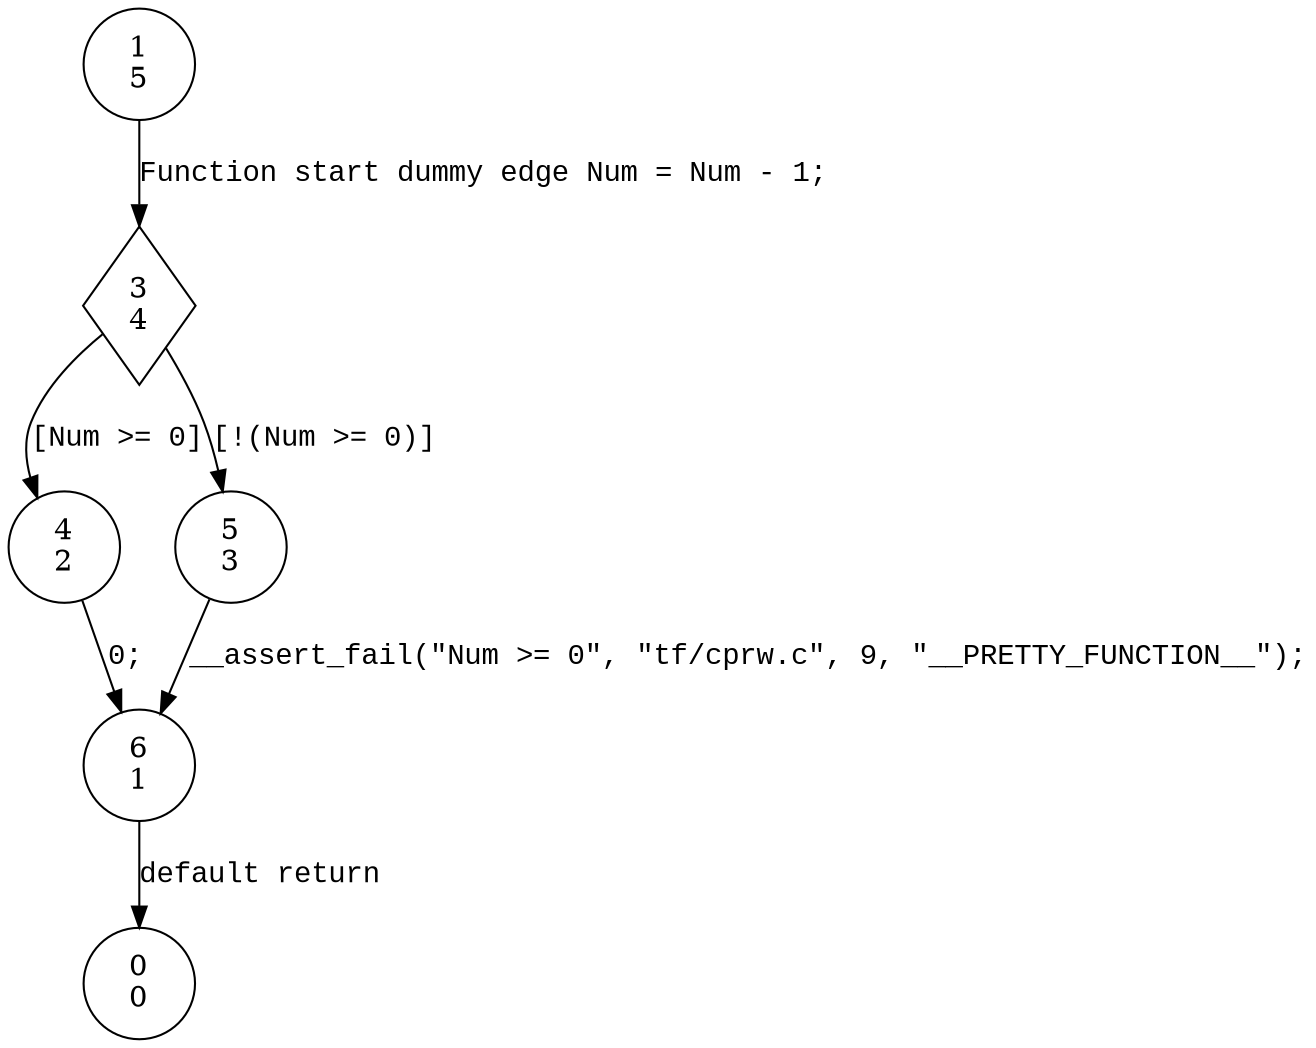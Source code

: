 digraph M {
1 [shape="circle" label="1\n5"]
3 [shape="diamond" label="3\n4"]
4 [shape="circle" label="4\n2"]
5 [shape="circle" label="5\n3"]
6 [shape="circle" label="6\n1"]
0 [shape="circle" label="0\n0"]
1 -> 3 [label="Function start dummy edge Num = Num - 1;" fontname="Courier New"]
3 -> 4 [label="[Num >= 0]" fontname="Courier New"]
3 -> 5 [label="[!(Num >= 0)]" fontname="Courier New"]
6 -> 0 [label="default return" fontname="Courier New"]
5 -> 6 [label="__assert_fail(\"Num >= 0\", \"tf/cprw.c\", 9, \"__PRETTY_FUNCTION__\");" fontname="Courier New"]
4 -> 6 [label="0;" fontname="Courier New"]
}